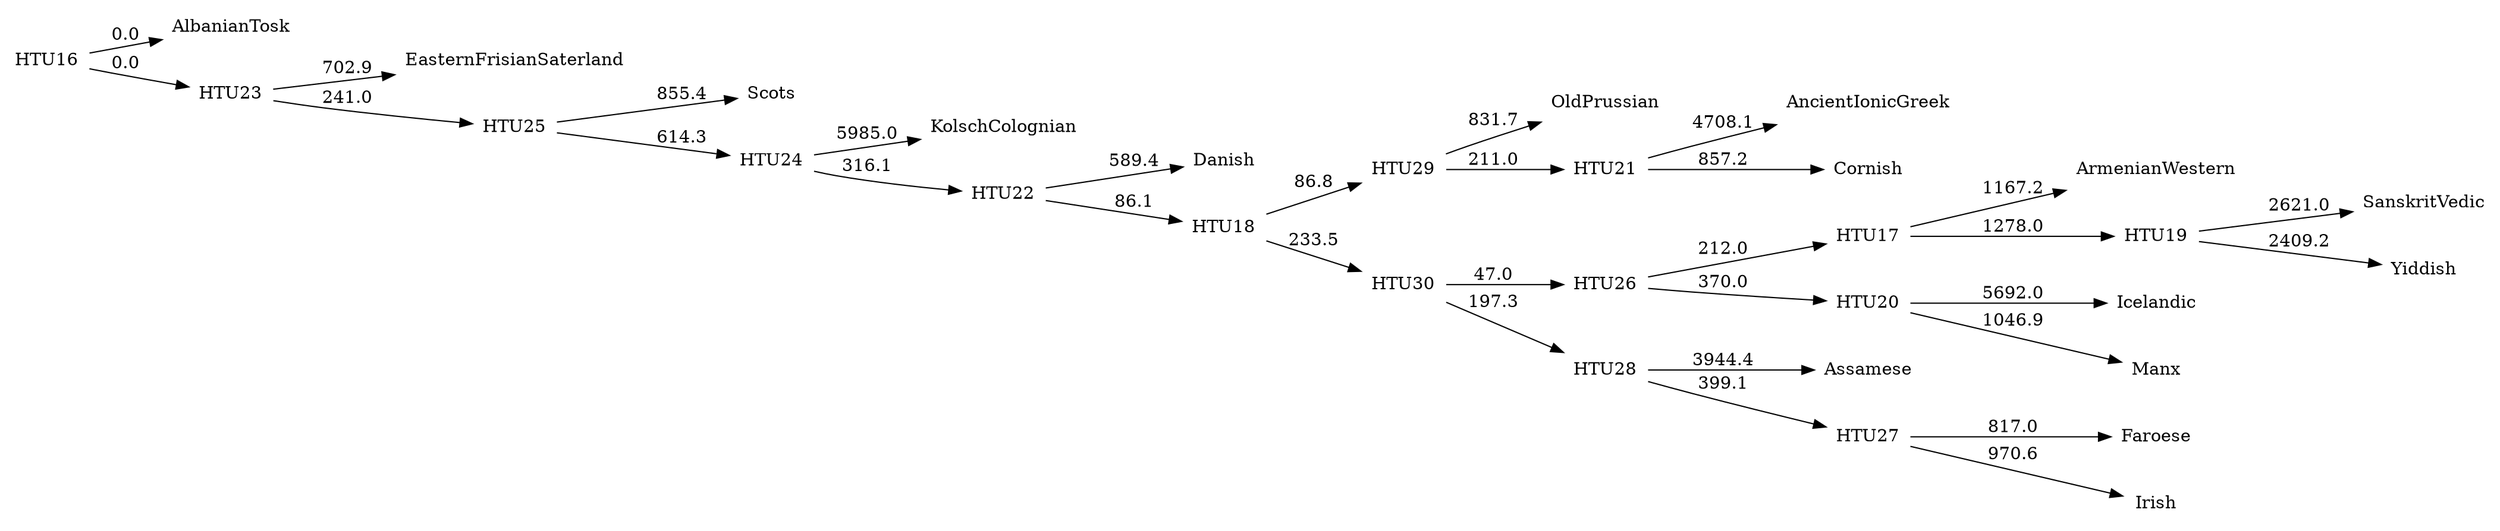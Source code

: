digraph G {
	rankdir = LR;	edge [colorscheme=spectral11];	node [shape = none];

    0 [label=AlbanianTosk];
    1 [label=AncientIonicGreek];
    2 [label=ArmenianWestern];
    3 [label=Assamese];
    4 [label=Cornish];
    5 [label=Danish];
    6 [label=EasternFrisianSaterland];
    7 [label=Faroese];
    8 [label=Icelandic];
    9 [label=Irish];
    10 [label=KolschColognian];
    11 [label=Manx];
    12 [label=OldPrussian];
    13 [label=SanskritVedic];
    14 [label=Scots];
    15 [label=Yiddish];
    16 [label=HTU16];
    17 [label=HTU17];
    18 [label=HTU18];
    19 [label=HTU19];
    20 [label=HTU20];
    21 [label=HTU21];
    22 [label=HTU22];
    23 [label=HTU23];
    24 [label=HTU24];
    25 [label=HTU25];
    26 [label=HTU26];
    27 [label=HTU27];
    28 [label=HTU28];
    29 [label=HTU29];
    30 [label=HTU30];
    16 -> 0 [label=0.0];
    16 -> 23 [label=0.0];
    17 -> 2 [label=1167.2];
    17 -> 19 [label=1278.0];
    18 -> 29 [label=86.8];
    18 -> 30 [label=233.5];
    19 -> 13 [label=2621.0];
    19 -> 15 [label=2409.2];
    20 -> 8 [label=5692.0];
    20 -> 11 [label=1046.9];
    21 -> 1 [label=4708.1];
    21 -> 4 [label=857.2];
    22 -> 5 [label=589.4];
    22 -> 18 [label=86.1];
    23 -> 6 [label=702.9];
    23 -> 25 [label=241.0];
    24 -> 10 [label=5985.0];
    24 -> 22 [label=316.1];
    25 -> 14 [label=855.4];
    25 -> 24 [label=614.3];
    26 -> 17 [label=212.0];
    26 -> 20 [label=370.0];
    27 -> 7 [label=817.0];
    27 -> 9 [label=970.6];
    28 -> 3 [label=3944.4];
    28 -> 27 [label=399.1];
    29 -> 12 [label=831.7];
    29 -> 21 [label=211.0];
    30 -> 26 [label=47.0];
    30 -> 28 [label=197.3];
}
//48163.2
digraph G {
	rankdir = LR;	edge [colorscheme=spectral11];	node [shape = none];

    0 [label=AlbanianTosk];
    1 [label=AncientIonicGreek];
    2 [label=ArmenianWestern];
    3 [label=Assamese];
    4 [label=Cornish];
    5 [label=Danish];
    6 [label=EasternFrisianSaterland];
    7 [label=Faroese];
    8 [label=Icelandic];
    9 [label=Irish];
    10 [label=KolschColognian];
    11 [label=Manx];
    12 [label=OldPrussian];
    13 [label=SanskritVedic];
    14 [label=Scots];
    15 [label=Yiddish];
    16 [label=HTU16];
    17 [label=HTU17];
    18 [label=HTU18];
    19 [label=HTU19];
    20 [label=HTU20];
    21 [label=HTU21];
    22 [label=HTU22];
    23 [label=HTU23];
    24 [label=HTU24];
    25 [label=HTU25];
    26 [label=HTU26];
    27 [label=HTU27];
    28 [label=HTU28];
    29 [label=HTU29];
    30 [label=HTU30];
    16 -> 0 [label=0.0];
    16 -> 23 [label=0.0];
    17 -> 2 [label=1167.2];
    17 -> 19 [label=1278.0];
    18 -> 29 [label=86.8];
    18 -> 30 [label=233.5];
    19 -> 13 [label=2621.0];
    19 -> 15 [label=2409.2];
    20 -> 8 [label=5692.0];
    20 -> 11 [label=1046.9];
    21 -> 1 [label=4708.1];
    21 -> 4 [label=857.2];
    22 -> 5 [label=589.4];
    22 -> 18 [label=86.1];
    23 -> 6 [label=702.9];
    23 -> 25 [label=241.0];
    24 -> 10 [label=5985.0];
    24 -> 22 [label=316.1];
    25 -> 14 [label=855.4];
    25 -> 24 [label=614.3];
    26 -> 17 [label=212.0];
    26 -> 20 [label=370.0];
    27 -> 7 [label=817.0];
    27 -> 9 [label=970.6];
    28 -> 3 [label=3944.4];
    28 -> 27 [label=399.1];
    29 -> 12 [label=831.7];
    29 -> 21 [label=211.0];
    30 -> 26 [label=47.0];
    30 -> 28 [label=197.3];
}
//48163.2
